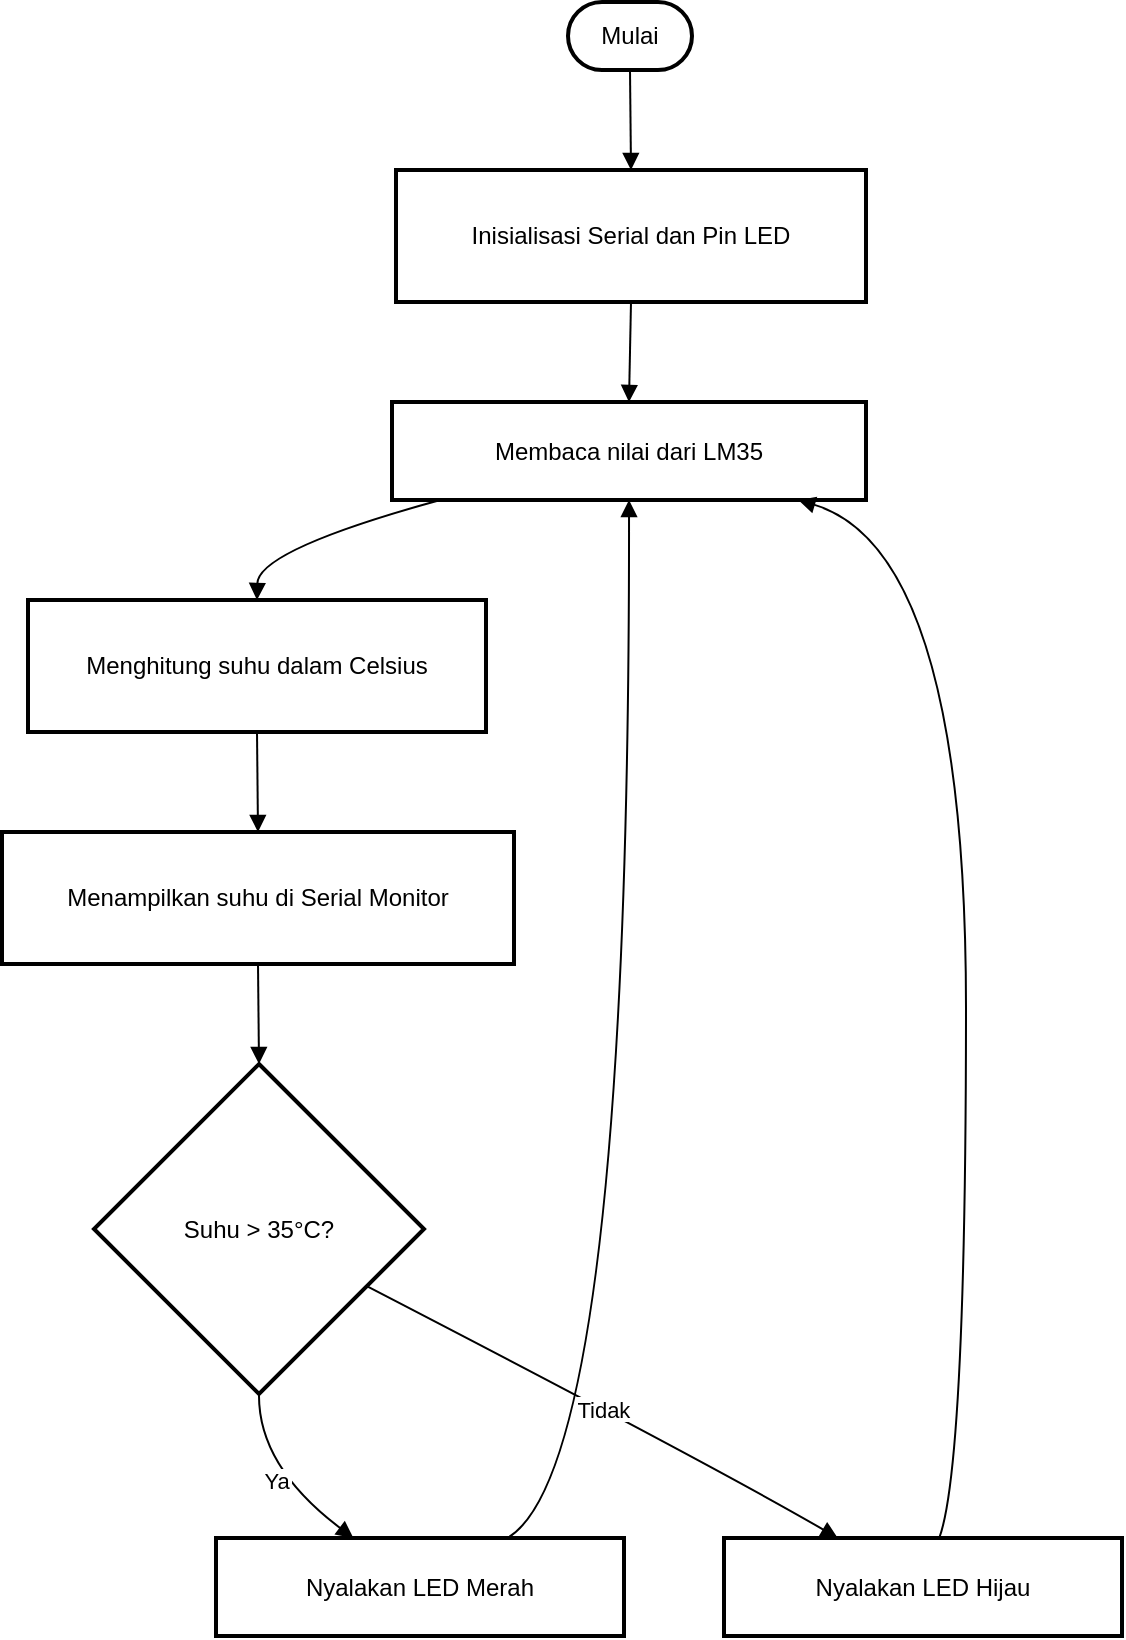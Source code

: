 <mxfile version="24.8.3">
  <diagram name="Page-1" id="cvQN6r6mUxV3Hpf2D97a">
    <mxGraphModel dx="794" dy="446" grid="1" gridSize="10" guides="1" tooltips="1" connect="1" arrows="1" fold="1" page="1" pageScale="1" pageWidth="827" pageHeight="1169" math="0" shadow="0">
      <root>
        <mxCell id="0" />
        <mxCell id="1" parent="0" />
        <mxCell id="pfJFm57IsoIZB0mXrJWg-1" value="Mulai" style="rounded=1;whiteSpace=wrap;arcSize=50;strokeWidth=2;" vertex="1" parent="1">
          <mxGeometry x="303" y="20" width="62" height="34" as="geometry" />
        </mxCell>
        <mxCell id="pfJFm57IsoIZB0mXrJWg-2" value="Inisialisasi Serial dan Pin LED" style="whiteSpace=wrap;strokeWidth=2;" vertex="1" parent="1">
          <mxGeometry x="217" y="104" width="235" height="66" as="geometry" />
        </mxCell>
        <mxCell id="pfJFm57IsoIZB0mXrJWg-3" value="Membaca nilai dari LM35" style="whiteSpace=wrap;strokeWidth=2;" vertex="1" parent="1">
          <mxGeometry x="215" y="220" width="237" height="49" as="geometry" />
        </mxCell>
        <mxCell id="pfJFm57IsoIZB0mXrJWg-4" value="Menghitung suhu dalam Celsius" style="whiteSpace=wrap;strokeWidth=2;" vertex="1" parent="1">
          <mxGeometry x="33" y="319" width="229" height="66" as="geometry" />
        </mxCell>
        <mxCell id="pfJFm57IsoIZB0mXrJWg-5" value="Menampilkan suhu di Serial Monitor" style="whiteSpace=wrap;strokeWidth=2;" vertex="1" parent="1">
          <mxGeometry x="20" y="435" width="256" height="66" as="geometry" />
        </mxCell>
        <mxCell id="pfJFm57IsoIZB0mXrJWg-6" value="Suhu &gt; 35°C?" style="rhombus;strokeWidth=2;whiteSpace=wrap;" vertex="1" parent="1">
          <mxGeometry x="66" y="551" width="165" height="165" as="geometry" />
        </mxCell>
        <mxCell id="pfJFm57IsoIZB0mXrJWg-7" value="Nyalakan LED Merah" style="whiteSpace=wrap;strokeWidth=2;" vertex="1" parent="1">
          <mxGeometry x="127" y="788" width="204" height="49" as="geometry" />
        </mxCell>
        <mxCell id="pfJFm57IsoIZB0mXrJWg-8" value="Nyalakan LED Hijau" style="whiteSpace=wrap;strokeWidth=2;" vertex="1" parent="1">
          <mxGeometry x="381" y="788" width="199" height="49" as="geometry" />
        </mxCell>
        <mxCell id="pfJFm57IsoIZB0mXrJWg-9" value="" style="curved=1;startArrow=none;endArrow=block;exitX=0.5;exitY=0.99;entryX=0.5;entryY=-0.01;rounded=0;" edge="1" parent="1" source="pfJFm57IsoIZB0mXrJWg-1" target="pfJFm57IsoIZB0mXrJWg-2">
          <mxGeometry relative="1" as="geometry">
            <Array as="points" />
          </mxGeometry>
        </mxCell>
        <mxCell id="pfJFm57IsoIZB0mXrJWg-10" value="" style="curved=1;startArrow=none;endArrow=block;exitX=0.5;exitY=1;entryX=0.5;entryY=0;rounded=0;" edge="1" parent="1" source="pfJFm57IsoIZB0mXrJWg-2" target="pfJFm57IsoIZB0mXrJWg-3">
          <mxGeometry relative="1" as="geometry">
            <Array as="points" />
          </mxGeometry>
        </mxCell>
        <mxCell id="pfJFm57IsoIZB0mXrJWg-11" value="" style="curved=1;startArrow=none;endArrow=block;exitX=0.11;exitY=0.99;entryX=0.5;entryY=-0.01;rounded=0;" edge="1" parent="1" source="pfJFm57IsoIZB0mXrJWg-3" target="pfJFm57IsoIZB0mXrJWg-4">
          <mxGeometry relative="1" as="geometry">
            <Array as="points">
              <mxPoint x="148" y="294" />
            </Array>
          </mxGeometry>
        </mxCell>
        <mxCell id="pfJFm57IsoIZB0mXrJWg-12" value="" style="curved=1;startArrow=none;endArrow=block;exitX=0.5;exitY=1;entryX=0.5;entryY=0;rounded=0;" edge="1" parent="1" source="pfJFm57IsoIZB0mXrJWg-4" target="pfJFm57IsoIZB0mXrJWg-5">
          <mxGeometry relative="1" as="geometry">
            <Array as="points" />
          </mxGeometry>
        </mxCell>
        <mxCell id="pfJFm57IsoIZB0mXrJWg-13" value="" style="curved=1;startArrow=none;endArrow=block;exitX=0.5;exitY=1;entryX=0.5;entryY=0;rounded=0;" edge="1" parent="1" source="pfJFm57IsoIZB0mXrJWg-5" target="pfJFm57IsoIZB0mXrJWg-6">
          <mxGeometry relative="1" as="geometry">
            <Array as="points" />
          </mxGeometry>
        </mxCell>
        <mxCell id="pfJFm57IsoIZB0mXrJWg-14" value="Ya" style="curved=1;startArrow=none;endArrow=block;exitX=0.5;exitY=1;entryX=0.34;entryY=0.01;rounded=0;" edge="1" parent="1" source="pfJFm57IsoIZB0mXrJWg-6" target="pfJFm57IsoIZB0mXrJWg-7">
          <mxGeometry relative="1" as="geometry">
            <Array as="points">
              <mxPoint x="148" y="752" />
            </Array>
          </mxGeometry>
        </mxCell>
        <mxCell id="pfJFm57IsoIZB0mXrJWg-15" value="Tidak" style="curved=1;startArrow=none;endArrow=block;exitX=0.99;exitY=0.76;entryX=0.29;entryY=0.01;rounded=0;" edge="1" parent="1" source="pfJFm57IsoIZB0mXrJWg-6" target="pfJFm57IsoIZB0mXrJWg-8">
          <mxGeometry relative="1" as="geometry">
            <Array as="points">
              <mxPoint x="376" y="752" />
            </Array>
          </mxGeometry>
        </mxCell>
        <mxCell id="pfJFm57IsoIZB0mXrJWg-16" value="" style="curved=1;startArrow=none;endArrow=block;exitX=0.71;exitY=0.01;entryX=0.5;entryY=0.99;rounded=0;" edge="1" parent="1" source="pfJFm57IsoIZB0mXrJWg-7" target="pfJFm57IsoIZB0mXrJWg-3">
          <mxGeometry relative="1" as="geometry">
            <Array as="points">
              <mxPoint x="334" y="752" />
            </Array>
          </mxGeometry>
        </mxCell>
        <mxCell id="pfJFm57IsoIZB0mXrJWg-17" value="" style="curved=1;startArrow=none;endArrow=block;exitX=0.54;exitY=0.01;entryX=0.85;entryY=0.99;rounded=0;" edge="1" parent="1" source="pfJFm57IsoIZB0mXrJWg-8" target="pfJFm57IsoIZB0mXrJWg-3">
          <mxGeometry relative="1" as="geometry">
            <Array as="points">
              <mxPoint x="502" y="752" />
              <mxPoint x="502" y="294" />
            </Array>
          </mxGeometry>
        </mxCell>
      </root>
    </mxGraphModel>
  </diagram>
</mxfile>
